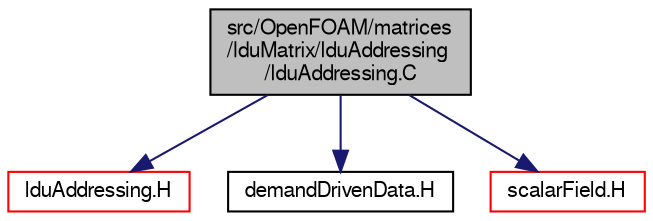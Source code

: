 digraph "src/OpenFOAM/matrices/lduMatrix/lduAddressing/lduAddressing.C"
{
  bgcolor="transparent";
  edge [fontname="FreeSans",fontsize="10",labelfontname="FreeSans",labelfontsize="10"];
  node [fontname="FreeSans",fontsize="10",shape=record];
  Node0 [label="src/OpenFOAM/matrices\l/lduMatrix/lduAddressing\l/lduAddressing.C",height=0.2,width=0.4,color="black", fillcolor="grey75", style="filled", fontcolor="black"];
  Node0 -> Node1 [color="midnightblue",fontsize="10",style="solid",fontname="FreeSans"];
  Node1 [label="lduAddressing.H",height=0.2,width=0.4,color="red",URL="$a10640.html"];
  Node0 -> Node64 [color="midnightblue",fontsize="10",style="solid",fontname="FreeSans"];
  Node64 [label="demandDrivenData.H",height=0.2,width=0.4,color="black",URL="$a10367.html",tooltip="Template functions to aid in the implementation of demand driven data. "];
  Node0 -> Node65 [color="midnightblue",fontsize="10",style="solid",fontname="FreeSans"];
  Node65 [label="scalarField.H",height=0.2,width=0.4,color="red",URL="$a09656.html"];
}
